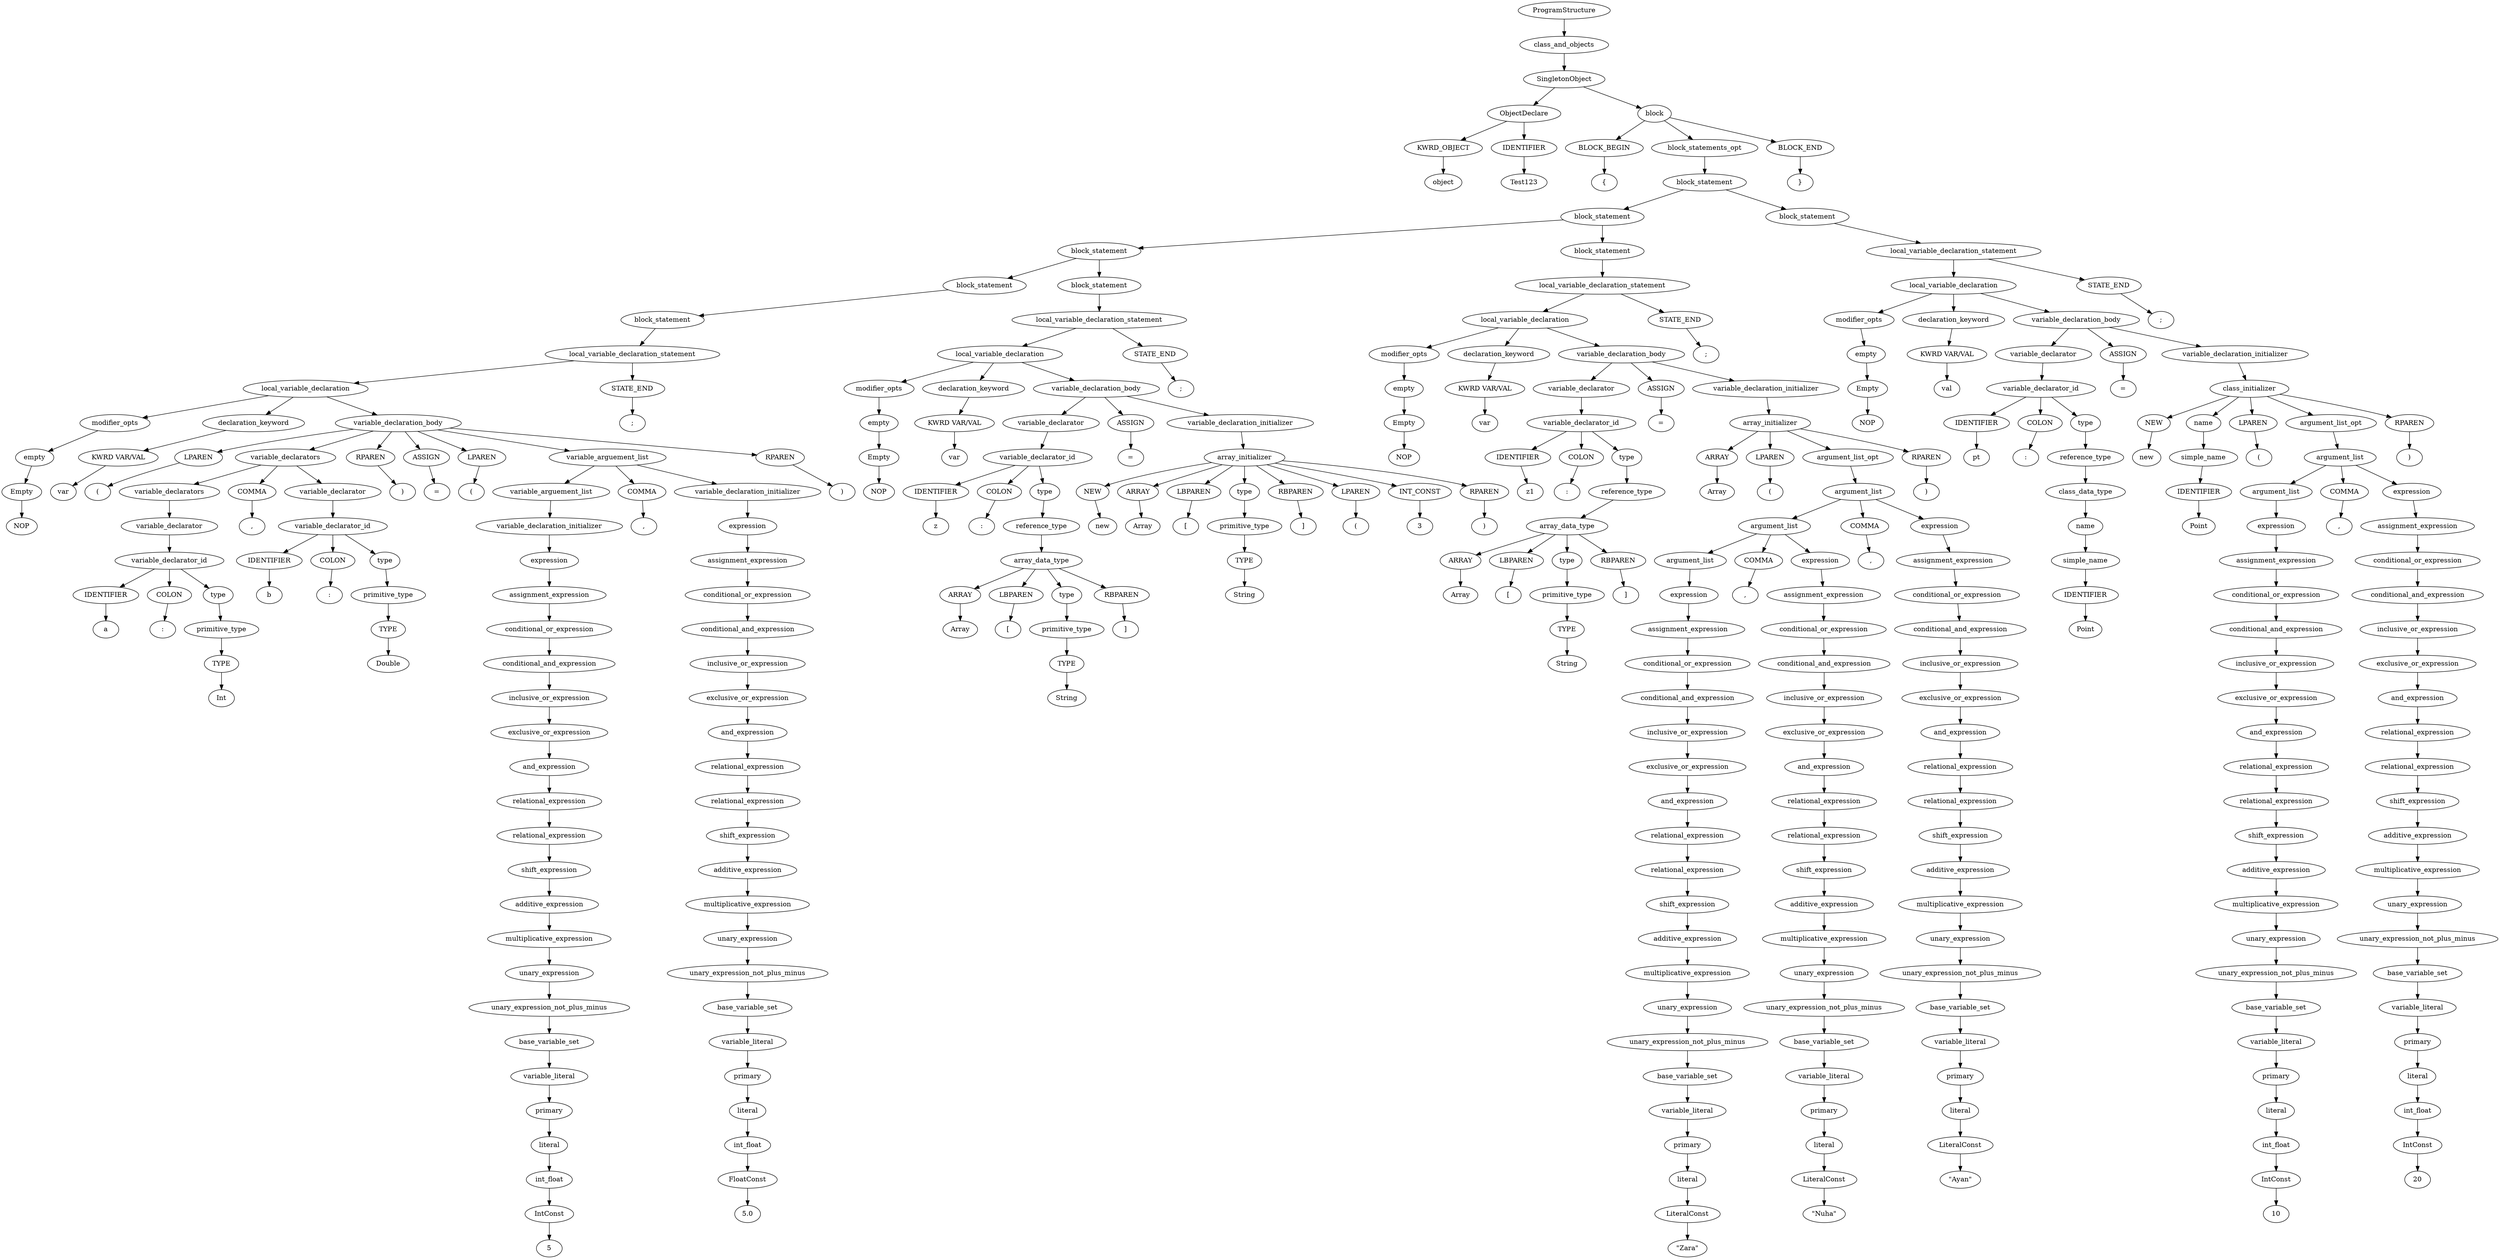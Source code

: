 digraph G {
364 [label="ProgramStructure"];363 [label="class_and_objects"];364->363
363 [label="class_and_objects"];362 [label="SingletonObject"];363->362
362 [label="SingletonObject"];5 [label="ObjectDeclare"];362->5
362 [label="SingletonObject"];361 [label="block"];362->361
5 [label="ObjectDeclare"];2 [label="KWRD_OBJECT"];5->2
5 [label="ObjectDeclare"];4 [label="IDENTIFIER"];5->4
2 [label="KWRD_OBJECT"];1 [label="object"];2->1
4 [label="IDENTIFIER"];3 [label="Test123"];4->3
361 [label="block"];358 [label="BLOCK_BEGIN"];361->358
361 [label="block"];356 [label="block_statements_opt"];361->356
361 [label="block"];360 [label="BLOCK_END"];361->360
358 [label="BLOCK_BEGIN"];357 [label="{"];358->357
356 [label="block_statements_opt"];355 [label="block_statement"];356->355
355 [label="block_statement"];267 [label="block_statement"];355->267
355 [label="block_statement"];354 [label="block_statement"];355->354
267 [label="block_statement"];156 [label="block_statement"];267->156
267 [label="block_statement"];266 [label="block_statement"];267->266
156 [label="block_statement"];101 [label="block_statement"];156->101
156 [label="block_statement"];155 [label="block_statement"];156->155
101 [label="block_statement"];100 [label="block_statement"];101->100
100 [label="block_statement"];99 [label="local_variable_declaration_statement"];100->99
99 [label="local_variable_declaration_statement"];96 [label="local_variable_declaration"];99->96
99 [label="local_variable_declaration_statement"];98 [label="STATE_END"];99->98
96 [label="local_variable_declaration"];9 [label="modifier_opts"];96->9
96 [label="local_variable_declaration"];12 [label="declaration_keyword"];96->12
96 [label="local_variable_declaration"];95 [label="variable_declaration_body"];96->95
9 [label="modifier_opts"];8 [label="empty"];9->8
8 [label="empty"];7 [label="Empty"];8->7
7 [label="Empty"];6 [label="NOP"];7->6
12 [label="declaration_keyword"];11 [label="KWRD VAR/VAL"];12->11
11 [label="KWRD VAR/VAL"];10 [label="var"];11->10
95 [label="variable_declaration_body"];86 [label="LPAREN"];95->86
95 [label="variable_declaration_body"];36 [label="variable_declarators"];95->36
95 [label="variable_declaration_body"];88 [label="RPAREN"];95->88
95 [label="variable_declaration_body"];90 [label="ASSIGN"];95->90
95 [label="variable_declaration_body"];92 [label="LPAREN"];95->92
95 [label="variable_declaration_body"];84 [label="variable_arguement_list"];95->84
95 [label="variable_declaration_body"];94 [label="RPAREN"];95->94
86 [label="LPAREN"];85 [label="("];86->85
36 [label="variable_declarators"];23 [label="variable_declarators"];36->23
36 [label="variable_declarators"];35 [label="COMMA"];36->35
36 [label="variable_declarators"];33 [label="variable_declarator"];36->33
23 [label="variable_declarators"];22 [label="variable_declarator"];23->22
22 [label="variable_declarator"];21 [label="variable_declarator_id"];22->21
21 [label="variable_declarator_id"];18 [label="IDENTIFIER"];21->18
21 [label="variable_declarator_id"];20 [label="COLON"];21->20
21 [label="variable_declarator_id"];16 [label="type"];21->16
18 [label="IDENTIFIER"];17 [label="a"];18->17
20 [label="COLON"];19 [label=":"];20->19
16 [label="type"];15 [label="primitive_type"];16->15
15 [label="primitive_type"];14 [label="TYPE"];15->14
14 [label="TYPE"];13 [label="Int"];14->13
35 [label="COMMA"];34 [label=","];35->34
33 [label="variable_declarator"];32 [label="variable_declarator_id"];33->32
32 [label="variable_declarator_id"];29 [label="IDENTIFIER"];32->29
32 [label="variable_declarator_id"];31 [label="COLON"];32->31
32 [label="variable_declarator_id"];27 [label="type"];32->27
29 [label="IDENTIFIER"];28 [label="b"];29->28
31 [label="COLON"];30 [label=":"];31->30
27 [label="type"];26 [label="primitive_type"];27->26
26 [label="primitive_type"];25 [label="TYPE"];26->25
25 [label="TYPE"];24 [label="Double"];25->24
88 [label="RPAREN"];87 [label=")"];88->87
90 [label="ASSIGN"];89 [label="="];90->89
92 [label="LPAREN"];91 [label="("];92->91
84 [label="variable_arguement_list"];59 [label="variable_arguement_list"];84->59
84 [label="variable_arguement_list"];83 [label="COMMA"];84->83
84 [label="variable_arguement_list"];81 [label="variable_declaration_initializer"];84->81
59 [label="variable_arguement_list"];58 [label="variable_declaration_initializer"];59->58
58 [label="variable_declaration_initializer"];57 [label="expression"];58->57
57 [label="expression"];56 [label="assignment_expression"];57->56
56 [label="assignment_expression"];55 [label="conditional_or_expression"];56->55
55 [label="conditional_or_expression"];54 [label="conditional_and_expression"];55->54
54 [label="conditional_and_expression"];53 [label="inclusive_or_expression"];54->53
53 [label="inclusive_or_expression"];52 [label="exclusive_or_expression"];53->52
52 [label="exclusive_or_expression"];51 [label="and_expression"];52->51
51 [label="and_expression"];50 [label="relational_expression"];51->50
50 [label="relational_expression"];49 [label="relational_expression"];50->49
49 [label="relational_expression"];48 [label="shift_expression"];49->48
48 [label="shift_expression"];47 [label="additive_expression"];48->47
47 [label="additive_expression"];46 [label="multiplicative_expression"];47->46
46 [label="multiplicative_expression"];45 [label="unary_expression"];46->45
45 [label="unary_expression"];44 [label="unary_expression_not_plus_minus"];45->44
44 [label="unary_expression_not_plus_minus"];43 [label="base_variable_set"];44->43
43 [label="base_variable_set"];42 [label="variable_literal"];43->42
42 [label="variable_literal"];41 [label="primary"];42->41
41 [label="primary"];40 [label="literal"];41->40
40 [label="literal"];39 [label="int_float"];40->39
39 [label="int_float"];38 [label="IntConst"];39->38
38 [label="IntConst"];37 [label="5"];38->37
83 [label="COMMA"];82 [label=","];83->82
81 [label="variable_declaration_initializer"];80 [label="expression"];81->80
80 [label="expression"];79 [label="assignment_expression"];80->79
79 [label="assignment_expression"];78 [label="conditional_or_expression"];79->78
78 [label="conditional_or_expression"];77 [label="conditional_and_expression"];78->77
77 [label="conditional_and_expression"];76 [label="inclusive_or_expression"];77->76
76 [label="inclusive_or_expression"];75 [label="exclusive_or_expression"];76->75
75 [label="exclusive_or_expression"];74 [label="and_expression"];75->74
74 [label="and_expression"];73 [label="relational_expression"];74->73
73 [label="relational_expression"];72 [label="relational_expression"];73->72
72 [label="relational_expression"];71 [label="shift_expression"];72->71
71 [label="shift_expression"];70 [label="additive_expression"];71->70
70 [label="additive_expression"];69 [label="multiplicative_expression"];70->69
69 [label="multiplicative_expression"];68 [label="unary_expression"];69->68
68 [label="unary_expression"];67 [label="unary_expression_not_plus_minus"];68->67
67 [label="unary_expression_not_plus_minus"];66 [label="base_variable_set"];67->66
66 [label="base_variable_set"];65 [label="variable_literal"];66->65
65 [label="variable_literal"];64 [label="primary"];65->64
64 [label="primary"];63 [label="literal"];64->63
63 [label="literal"];62 [label="int_float"];63->62
62 [label="int_float"];61 [label="FloatConst"];62->61
61 [label="FloatConst"];60 [label="5.0"];61->60
94 [label="RPAREN"];93 [label=")"];94->93
98 [label="STATE_END"];97 [label=";"];98->97
155 [label="block_statement"];154 [label="local_variable_declaration_statement"];155->154
154 [label="local_variable_declaration_statement"];151 [label="local_variable_declaration"];154->151
154 [label="local_variable_declaration_statement"];153 [label="STATE_END"];154->153
151 [label="local_variable_declaration"];105 [label="modifier_opts"];151->105
151 [label="local_variable_declaration"];108 [label="declaration_keyword"];151->108
151 [label="local_variable_declaration"];150 [label="variable_declaration_body"];151->150
105 [label="modifier_opts"];104 [label="empty"];105->104
104 [label="empty"];103 [label="Empty"];104->103
103 [label="Empty"];102 [label="NOP"];103->102
108 [label="declaration_keyword"];107 [label="KWRD VAR/VAL"];108->107
107 [label="KWRD VAR/VAL"];106 [label="var"];107->106
150 [label="variable_declaration_body"];127 [label="variable_declarator"];150->127
150 [label="variable_declaration_body"];149 [label="ASSIGN"];150->149
150 [label="variable_declaration_body"];147 [label="variable_declaration_initializer"];150->147
127 [label="variable_declarator"];126 [label="variable_declarator_id"];127->126
126 [label="variable_declarator_id"];123 [label="IDENTIFIER"];126->123
126 [label="variable_declarator_id"];125 [label="COLON"];126->125
126 [label="variable_declarator_id"];121 [label="type"];126->121
123 [label="IDENTIFIER"];122 [label="z"];123->122
125 [label="COLON"];124 [label=":"];125->124
121 [label="type"];120 [label="reference_type"];121->120
120 [label="reference_type"];119 [label="array_data_type"];120->119
119 [label="array_data_type"];114 [label="ARRAY"];119->114
119 [label="array_data_type"];116 [label="LBPAREN"];119->116
119 [label="array_data_type"];112 [label="type"];119->112
119 [label="array_data_type"];118 [label="RBPAREN"];119->118
114 [label="ARRAY"];113 [label="Array"];114->113
116 [label="LBPAREN"];115 [label="["];116->115
112 [label="type"];111 [label="primitive_type"];112->111
111 [label="primitive_type"];110 [label="TYPE"];111->110
110 [label="TYPE"];109 [label="String"];110->109
118 [label="RBPAREN"];117 [label="]"];118->117
149 [label="ASSIGN"];148 [label="="];149->148
147 [label="variable_declaration_initializer"];146 [label="array_initializer"];147->146
146 [label="array_initializer"];133 [label="NEW"];146->133
146 [label="array_initializer"];135 [label="ARRAY"];146->135
146 [label="array_initializer"];137 [label="LBPAREN"];146->137
146 [label="array_initializer"];131 [label="type"];146->131
146 [label="array_initializer"];139 [label="RBPAREN"];146->139
146 [label="array_initializer"];141 [label="LPAREN"];146->141
146 [label="array_initializer"];143 [label="INT_CONST"];146->143
146 [label="array_initializer"];145 [label="RPAREN"];146->145
133 [label="NEW"];132 [label="new"];133->132
135 [label="ARRAY"];134 [label="Array"];135->134
137 [label="LBPAREN"];136 [label="["];137->136
131 [label="type"];130 [label="primitive_type"];131->130
130 [label="primitive_type"];129 [label="TYPE"];130->129
129 [label="TYPE"];128 [label="String"];129->128
139 [label="RBPAREN"];138 [label="]"];139->138
141 [label="LPAREN"];140 [label="("];141->140
143 [label="INT_CONST"];142 [label="3"];143->142
145 [label="RPAREN"];144 [label=")"];145->144
153 [label="STATE_END"];152 [label=";"];153->152
266 [label="block_statement"];265 [label="local_variable_declaration_statement"];266->265
265 [label="local_variable_declaration_statement"];262 [label="local_variable_declaration"];265->262
265 [label="local_variable_declaration_statement"];264 [label="STATE_END"];265->264
262 [label="local_variable_declaration"];160 [label="modifier_opts"];262->160
262 [label="local_variable_declaration"];163 [label="declaration_keyword"];262->163
262 [label="local_variable_declaration"];261 [label="variable_declaration_body"];262->261
160 [label="modifier_opts"];159 [label="empty"];160->159
159 [label="empty"];158 [label="Empty"];159->158
158 [label="Empty"];157 [label="NOP"];158->157
163 [label="declaration_keyword"];162 [label="KWRD VAR/VAL"];163->162
162 [label="KWRD VAR/VAL"];161 [label="var"];162->161
261 [label="variable_declaration_body"];182 [label="variable_declarator"];261->182
261 [label="variable_declaration_body"];260 [label="ASSIGN"];261->260
261 [label="variable_declaration_body"];258 [label="variable_declaration_initializer"];261->258
182 [label="variable_declarator"];181 [label="variable_declarator_id"];182->181
181 [label="variable_declarator_id"];178 [label="IDENTIFIER"];181->178
181 [label="variable_declarator_id"];180 [label="COLON"];181->180
181 [label="variable_declarator_id"];176 [label="type"];181->176
178 [label="IDENTIFIER"];177 [label="z1"];178->177
180 [label="COLON"];179 [label=":"];180->179
176 [label="type"];175 [label="reference_type"];176->175
175 [label="reference_type"];174 [label="array_data_type"];175->174
174 [label="array_data_type"];169 [label="ARRAY"];174->169
174 [label="array_data_type"];171 [label="LBPAREN"];174->171
174 [label="array_data_type"];167 [label="type"];174->167
174 [label="array_data_type"];173 [label="RBPAREN"];174->173
169 [label="ARRAY"];168 [label="Array"];169->168
171 [label="LBPAREN"];170 [label="["];171->170
167 [label="type"];166 [label="primitive_type"];167->166
166 [label="primitive_type"];165 [label="TYPE"];166->165
165 [label="TYPE"];164 [label="String"];165->164
173 [label="RBPAREN"];172 [label="]"];173->172
260 [label="ASSIGN"];259 [label="="];260->259
258 [label="variable_declaration_initializer"];257 [label="array_initializer"];258->257
257 [label="array_initializer"];252 [label="ARRAY"];257->252
257 [label="array_initializer"];254 [label="LPAREN"];257->254
257 [label="array_initializer"];250 [label="argument_list_opt"];257->250
257 [label="array_initializer"];256 [label="RPAREN"];257->256
252 [label="ARRAY"];251 [label="Array"];252->251
254 [label="LPAREN"];253 [label="("];254->253
250 [label="argument_list_opt"];249 [label="argument_list"];250->249
249 [label="argument_list"];226 [label="argument_list"];249->226
249 [label="argument_list"];248 [label="COMMA"];249->248
249 [label="argument_list"];246 [label="expression"];249->246
226 [label="argument_list"];203 [label="argument_list"];226->203
226 [label="argument_list"];225 [label="COMMA"];226->225
226 [label="argument_list"];223 [label="expression"];226->223
203 [label="argument_list"];202 [label="expression"];203->202
202 [label="expression"];201 [label="assignment_expression"];202->201
201 [label="assignment_expression"];200 [label="conditional_or_expression"];201->200
200 [label="conditional_or_expression"];199 [label="conditional_and_expression"];200->199
199 [label="conditional_and_expression"];198 [label="inclusive_or_expression"];199->198
198 [label="inclusive_or_expression"];197 [label="exclusive_or_expression"];198->197
197 [label="exclusive_or_expression"];196 [label="and_expression"];197->196
196 [label="and_expression"];195 [label="relational_expression"];196->195
195 [label="relational_expression"];194 [label="relational_expression"];195->194
194 [label="relational_expression"];193 [label="shift_expression"];194->193
193 [label="shift_expression"];192 [label="additive_expression"];193->192
192 [label="additive_expression"];191 [label="multiplicative_expression"];192->191
191 [label="multiplicative_expression"];190 [label="unary_expression"];191->190
190 [label="unary_expression"];189 [label="unary_expression_not_plus_minus"];190->189
189 [label="unary_expression_not_plus_minus"];188 [label="base_variable_set"];189->188
188 [label="base_variable_set"];187 [label="variable_literal"];188->187
187 [label="variable_literal"];186 [label="primary"];187->186
186 [label="primary"];185 [label="literal"];186->185
185 [label="literal"];184 [label="LiteralConst"];185->184
184 [label="LiteralConst"];183 [label="\"Zara\""];184->183
225 [label="COMMA"];224 [label=","];225->224
223 [label="expression"];222 [label="assignment_expression"];223->222
222 [label="assignment_expression"];221 [label="conditional_or_expression"];222->221
221 [label="conditional_or_expression"];220 [label="conditional_and_expression"];221->220
220 [label="conditional_and_expression"];219 [label="inclusive_or_expression"];220->219
219 [label="inclusive_or_expression"];218 [label="exclusive_or_expression"];219->218
218 [label="exclusive_or_expression"];217 [label="and_expression"];218->217
217 [label="and_expression"];216 [label="relational_expression"];217->216
216 [label="relational_expression"];215 [label="relational_expression"];216->215
215 [label="relational_expression"];214 [label="shift_expression"];215->214
214 [label="shift_expression"];213 [label="additive_expression"];214->213
213 [label="additive_expression"];212 [label="multiplicative_expression"];213->212
212 [label="multiplicative_expression"];211 [label="unary_expression"];212->211
211 [label="unary_expression"];210 [label="unary_expression_not_plus_minus"];211->210
210 [label="unary_expression_not_plus_minus"];209 [label="base_variable_set"];210->209
209 [label="base_variable_set"];208 [label="variable_literal"];209->208
208 [label="variable_literal"];207 [label="primary"];208->207
207 [label="primary"];206 [label="literal"];207->206
206 [label="literal"];205 [label="LiteralConst"];206->205
205 [label="LiteralConst"];204 [label="\"Nuha\""];205->204
248 [label="COMMA"];247 [label=","];248->247
246 [label="expression"];245 [label="assignment_expression"];246->245
245 [label="assignment_expression"];244 [label="conditional_or_expression"];245->244
244 [label="conditional_or_expression"];243 [label="conditional_and_expression"];244->243
243 [label="conditional_and_expression"];242 [label="inclusive_or_expression"];243->242
242 [label="inclusive_or_expression"];241 [label="exclusive_or_expression"];242->241
241 [label="exclusive_or_expression"];240 [label="and_expression"];241->240
240 [label="and_expression"];239 [label="relational_expression"];240->239
239 [label="relational_expression"];238 [label="relational_expression"];239->238
238 [label="relational_expression"];237 [label="shift_expression"];238->237
237 [label="shift_expression"];236 [label="additive_expression"];237->236
236 [label="additive_expression"];235 [label="multiplicative_expression"];236->235
235 [label="multiplicative_expression"];234 [label="unary_expression"];235->234
234 [label="unary_expression"];233 [label="unary_expression_not_plus_minus"];234->233
233 [label="unary_expression_not_plus_minus"];232 [label="base_variable_set"];233->232
232 [label="base_variable_set"];231 [label="variable_literal"];232->231
231 [label="variable_literal"];230 [label="primary"];231->230
230 [label="primary"];229 [label="literal"];230->229
229 [label="literal"];228 [label="LiteralConst"];229->228
228 [label="LiteralConst"];227 [label="\"Ayan\""];228->227
256 [label="RPAREN"];255 [label=")"];256->255
264 [label="STATE_END"];263 [label=";"];264->263
354 [label="block_statement"];353 [label="local_variable_declaration_statement"];354->353
353 [label="local_variable_declaration_statement"];350 [label="local_variable_declaration"];353->350
353 [label="local_variable_declaration_statement"];352 [label="STATE_END"];353->352
350 [label="local_variable_declaration"];271 [label="modifier_opts"];350->271
350 [label="local_variable_declaration"];274 [label="declaration_keyword"];350->274
350 [label="local_variable_declaration"];349 [label="variable_declaration_body"];350->349
271 [label="modifier_opts"];270 [label="empty"];271->270
270 [label="empty"];269 [label="Empty"];270->269
269 [label="Empty"];268 [label="NOP"];269->268
274 [label="declaration_keyword"];273 [label="KWRD VAR/VAL"];274->273
273 [label="KWRD VAR/VAL"];272 [label="val"];273->272
349 [label="variable_declaration_body"];287 [label="variable_declarator"];349->287
349 [label="variable_declaration_body"];348 [label="ASSIGN"];349->348
349 [label="variable_declaration_body"];346 [label="variable_declaration_initializer"];349->346
287 [label="variable_declarator"];286 [label="variable_declarator_id"];287->286
286 [label="variable_declarator_id"];283 [label="IDENTIFIER"];286->283
286 [label="variable_declarator_id"];285 [label="COLON"];286->285
286 [label="variable_declarator_id"];281 [label="type"];286->281
283 [label="IDENTIFIER"];282 [label="pt"];283->282
285 [label="COLON"];284 [label=":"];285->284
281 [label="type"];280 [label="reference_type"];281->280
280 [label="reference_type"];279 [label="class_data_type"];280->279
279 [label="class_data_type"];278 [label="name"];279->278
278 [label="name"];277 [label="simple_name"];278->277
277 [label="simple_name"];276 [label="IDENTIFIER"];277->276
276 [label="IDENTIFIER"];275 [label="Point"];276->275
348 [label="ASSIGN"];347 [label="="];348->347
346 [label="variable_declaration_initializer"];345 [label="class_initializer"];346->345
345 [label="class_initializer"];340 [label="NEW"];345->340
345 [label="class_initializer"];291 [label="name"];345->291
345 [label="class_initializer"];342 [label="LPAREN"];345->342
345 [label="class_initializer"];338 [label="argument_list_opt"];345->338
345 [label="class_initializer"];344 [label="RPAREN"];345->344
340 [label="NEW"];339 [label="new"];340->339
291 [label="name"];290 [label="simple_name"];291->290
290 [label="simple_name"];289 [label="IDENTIFIER"];290->289
289 [label="IDENTIFIER"];288 [label="Point"];289->288
342 [label="LPAREN"];341 [label="("];342->341
338 [label="argument_list_opt"];337 [label="argument_list"];338->337
337 [label="argument_list"];313 [label="argument_list"];337->313
337 [label="argument_list"];336 [label="COMMA"];337->336
337 [label="argument_list"];334 [label="expression"];337->334
313 [label="argument_list"];312 [label="expression"];313->312
312 [label="expression"];311 [label="assignment_expression"];312->311
311 [label="assignment_expression"];310 [label="conditional_or_expression"];311->310
310 [label="conditional_or_expression"];309 [label="conditional_and_expression"];310->309
309 [label="conditional_and_expression"];308 [label="inclusive_or_expression"];309->308
308 [label="inclusive_or_expression"];307 [label="exclusive_or_expression"];308->307
307 [label="exclusive_or_expression"];306 [label="and_expression"];307->306
306 [label="and_expression"];305 [label="relational_expression"];306->305
305 [label="relational_expression"];304 [label="relational_expression"];305->304
304 [label="relational_expression"];303 [label="shift_expression"];304->303
303 [label="shift_expression"];302 [label="additive_expression"];303->302
302 [label="additive_expression"];301 [label="multiplicative_expression"];302->301
301 [label="multiplicative_expression"];300 [label="unary_expression"];301->300
300 [label="unary_expression"];299 [label="unary_expression_not_plus_minus"];300->299
299 [label="unary_expression_not_plus_minus"];298 [label="base_variable_set"];299->298
298 [label="base_variable_set"];297 [label="variable_literal"];298->297
297 [label="variable_literal"];296 [label="primary"];297->296
296 [label="primary"];295 [label="literal"];296->295
295 [label="literal"];294 [label="int_float"];295->294
294 [label="int_float"];293 [label="IntConst"];294->293
293 [label="IntConst"];292 [label="10"];293->292
336 [label="COMMA"];335 [label=","];336->335
334 [label="expression"];333 [label="assignment_expression"];334->333
333 [label="assignment_expression"];332 [label="conditional_or_expression"];333->332
332 [label="conditional_or_expression"];331 [label="conditional_and_expression"];332->331
331 [label="conditional_and_expression"];330 [label="inclusive_or_expression"];331->330
330 [label="inclusive_or_expression"];329 [label="exclusive_or_expression"];330->329
329 [label="exclusive_or_expression"];328 [label="and_expression"];329->328
328 [label="and_expression"];327 [label="relational_expression"];328->327
327 [label="relational_expression"];326 [label="relational_expression"];327->326
326 [label="relational_expression"];325 [label="shift_expression"];326->325
325 [label="shift_expression"];324 [label="additive_expression"];325->324
324 [label="additive_expression"];323 [label="multiplicative_expression"];324->323
323 [label="multiplicative_expression"];322 [label="unary_expression"];323->322
322 [label="unary_expression"];321 [label="unary_expression_not_plus_minus"];322->321
321 [label="unary_expression_not_plus_minus"];320 [label="base_variable_set"];321->320
320 [label="base_variable_set"];319 [label="variable_literal"];320->319
319 [label="variable_literal"];318 [label="primary"];319->318
318 [label="primary"];317 [label="literal"];318->317
317 [label="literal"];316 [label="int_float"];317->316
316 [label="int_float"];315 [label="IntConst"];316->315
315 [label="IntConst"];314 [label="20"];315->314
344 [label="RPAREN"];343 [label=")"];344->343
352 [label="STATE_END"];351 [label=";"];352->351
360 [label="BLOCK_END"];359 [label="}"];360->359
}

